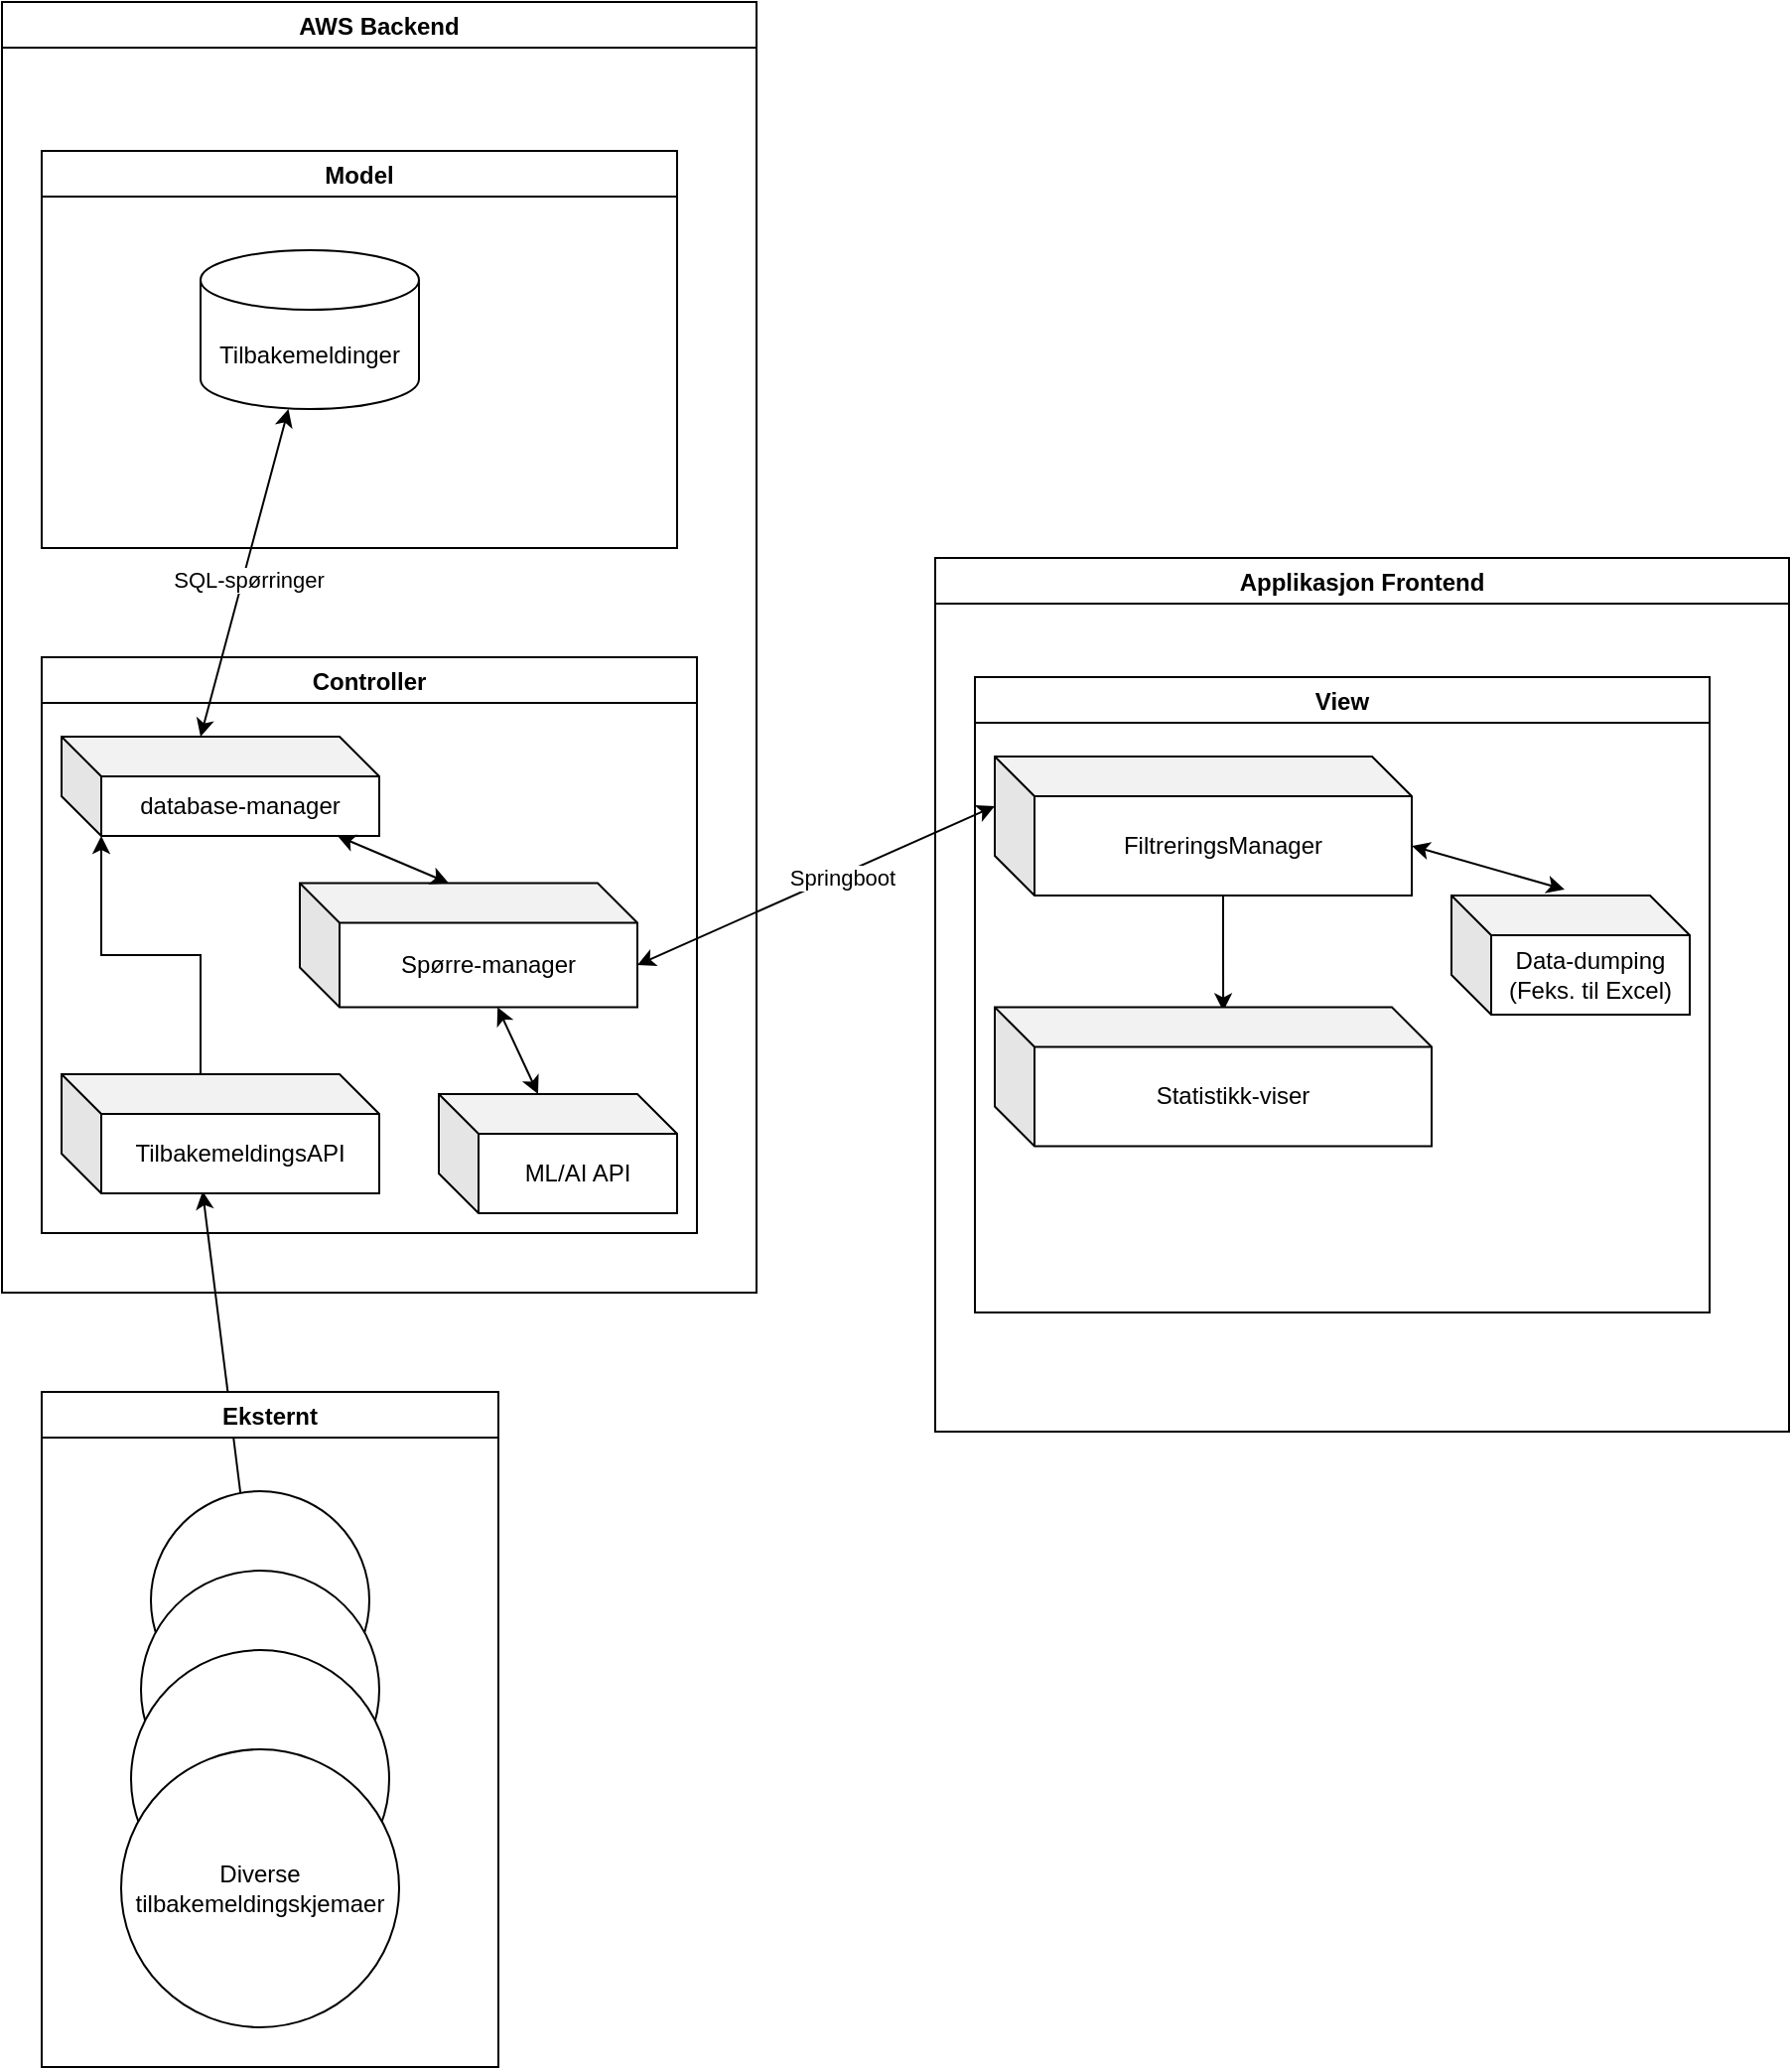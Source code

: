 <mxfile version="20.0.1" type="device"><diagram id="dM-POT153OI8cS8AVvAw" name="Page-1"><mxGraphModel dx="1186" dy="979" grid="1" gridSize="10" guides="1" tooltips="1" connect="1" arrows="1" fold="1" page="1" pageScale="1" pageWidth="827" pageHeight="1169" math="0" shadow="0"><root><mxCell id="0"/><mxCell id="1" parent="0"/><mxCell id="v1eXphg_NmNn20vUA8hA-14" value="" style="endArrow=classic;startArrow=classic;html=1;rounded=0;exitX=0;exitY=0;exitDx=170;exitDy=41.25;exitPerimeter=0;entryX=0;entryY=0;entryDx=0;entryDy=25;entryPerimeter=0;" edge="1" parent="1" source="v1eXphg_NmNn20vUA8hA-11" target="v1eXphg_NmNn20vUA8hA-4"><mxGeometry width="50" height="50" relative="1" as="geometry"><mxPoint x="390" y="420" as="sourcePoint"/><mxPoint x="440" y="370" as="targetPoint"/></mxGeometry></mxCell><mxCell id="v1eXphg_NmNn20vUA8hA-27" value="Springboot" style="edgeLabel;html=1;align=center;verticalAlign=middle;resizable=0;points=[];" vertex="1" connectable="0" parent="v1eXphg_NmNn20vUA8hA-14"><mxGeometry x="0.137" y="-1" relative="1" as="geometry"><mxPoint as="offset"/></mxGeometry></mxCell><mxCell id="v1eXphg_NmNn20vUA8hA-21" value="" style="endArrow=classic;html=1;rounded=0;entryX=0.444;entryY=0.983;entryDx=0;entryDy=0;entryPerimeter=0;exitX=0.5;exitY=0;exitDx=0;exitDy=0;" edge="1" parent="1" source="v1eXphg_NmNn20vUA8hA-18" target="v1eXphg_NmNn20vUA8hA-13"><mxGeometry width="50" height="50" relative="1" as="geometry"><mxPoint x="460" y="870" as="sourcePoint"/><mxPoint x="440" y="660" as="targetPoint"/></mxGeometry></mxCell><mxCell id="v1eXphg_NmNn20vUA8hA-22" value="Eksternt" style="swimlane;" vertex="1" parent="1"><mxGeometry x="30" y="760" width="230" height="340" as="geometry"/></mxCell><mxCell id="v1eXphg_NmNn20vUA8hA-16" value="" style="ellipse;whiteSpace=wrap;html=1;aspect=fixed;" vertex="1" parent="v1eXphg_NmNn20vUA8hA-22"><mxGeometry x="55" y="50" width="110" height="110" as="geometry"/></mxCell><mxCell id="v1eXphg_NmNn20vUA8hA-17" value="" style="ellipse;whiteSpace=wrap;html=1;aspect=fixed;" vertex="1" parent="v1eXphg_NmNn20vUA8hA-22"><mxGeometry x="50" y="90" width="120" height="120" as="geometry"/></mxCell><mxCell id="v1eXphg_NmNn20vUA8hA-18" value="" style="ellipse;whiteSpace=wrap;html=1;aspect=fixed;" vertex="1" parent="v1eXphg_NmNn20vUA8hA-22"><mxGeometry x="45" y="130" width="130" height="130" as="geometry"/></mxCell><mxCell id="v1eXphg_NmNn20vUA8hA-19" value="Diverse tilbakemeldingskjemaer" style="ellipse;whiteSpace=wrap;html=1;aspect=fixed;" vertex="1" parent="v1eXphg_NmNn20vUA8hA-22"><mxGeometry x="40" y="180" width="140" height="140" as="geometry"/></mxCell><mxCell id="v1eXphg_NmNn20vUA8hA-25" value="AWS Backend" style="swimlane;" vertex="1" parent="1"><mxGeometry x="10" y="60" width="380" height="650" as="geometry"/></mxCell><mxCell id="v1eXphg_NmNn20vUA8hA-1" value="Controller" style="swimlane;" vertex="1" parent="v1eXphg_NmNn20vUA8hA-25"><mxGeometry x="20" y="330" width="330" height="290" as="geometry"/></mxCell><mxCell id="v1eXphg_NmNn20vUA8hA-11" value="Spørre-manager" style="shape=cube;whiteSpace=wrap;html=1;boundedLbl=1;backgroundOutline=1;darkOpacity=0.05;darkOpacity2=0.1;" vertex="1" parent="v1eXphg_NmNn20vUA8hA-1"><mxGeometry x="130" y="113.75" width="170" height="62.5" as="geometry"/></mxCell><mxCell id="v1eXphg_NmNn20vUA8hA-13" value="TilbakemeldingsAPI" style="shape=cube;whiteSpace=wrap;html=1;boundedLbl=1;backgroundOutline=1;darkOpacity=0.05;darkOpacity2=0.1;" vertex="1" parent="v1eXphg_NmNn20vUA8hA-1"><mxGeometry x="10" y="210" width="160" height="60" as="geometry"/></mxCell><mxCell id="v1eXphg_NmNn20vUA8hA-29" value="ML/AI API" style="shape=cube;whiteSpace=wrap;html=1;boundedLbl=1;backgroundOutline=1;darkOpacity=0.05;darkOpacity2=0.1;" vertex="1" parent="v1eXphg_NmNn20vUA8hA-1"><mxGeometry x="200" y="220" width="120" height="60" as="geometry"/></mxCell><mxCell id="v1eXphg_NmNn20vUA8hA-30" value="" style="endArrow=classic;startArrow=classic;html=1;rounded=0;exitX=0;exitY=0;exitDx=50;exitDy=0;exitPerimeter=0;" edge="1" parent="v1eXphg_NmNn20vUA8hA-1" source="v1eXphg_NmNn20vUA8hA-29" target="v1eXphg_NmNn20vUA8hA-11"><mxGeometry width="50" height="50" relative="1" as="geometry"><mxPoint x="350" y="60" as="sourcePoint"/><mxPoint x="400" y="10" as="targetPoint"/></mxGeometry></mxCell><mxCell id="v1eXphg_NmNn20vUA8hA-34" value="database-manager" style="shape=cube;whiteSpace=wrap;html=1;boundedLbl=1;backgroundOutline=1;darkOpacity=0.05;darkOpacity2=0.1;" vertex="1" parent="v1eXphg_NmNn20vUA8hA-1"><mxGeometry x="10" y="40" width="160" height="50" as="geometry"/></mxCell><mxCell id="v1eXphg_NmNn20vUA8hA-15" style="edgeStyle=orthogonalEdgeStyle;rounded=0;orthogonalLoop=1;jettySize=auto;html=1;exitX=0;exitY=0;exitDx=70;exitDy=0;exitPerimeter=0;entryX=0;entryY=0;entryDx=20;entryDy=50;entryPerimeter=0;" edge="1" parent="v1eXphg_NmNn20vUA8hA-1" source="v1eXphg_NmNn20vUA8hA-13" target="v1eXphg_NmNn20vUA8hA-34"><mxGeometry relative="1" as="geometry"/></mxCell><mxCell id="v1eXphg_NmNn20vUA8hA-12" value="" style="endArrow=classic;startArrow=classic;html=1;rounded=0;exitX=0;exitY=0;exitDx=75;exitDy=0;exitPerimeter=0;" edge="1" parent="v1eXphg_NmNn20vUA8hA-1" source="v1eXphg_NmNn20vUA8hA-11" target="v1eXphg_NmNn20vUA8hA-34"><mxGeometry width="50" height="50" relative="1" as="geometry"><mxPoint x="360" y="-15" as="sourcePoint"/><mxPoint x="410" y="-65" as="targetPoint"/></mxGeometry></mxCell><mxCell id="v1eXphg_NmNn20vUA8hA-3" value="Model" style="swimlane;" vertex="1" parent="v1eXphg_NmNn20vUA8hA-25"><mxGeometry x="20" y="75" width="320" height="200" as="geometry"><mxRectangle x="30" y="180" width="70" height="23" as="alternateBounds"/></mxGeometry></mxCell><mxCell id="v1eXphg_NmNn20vUA8hA-6" value="Tilbakemeldinger" style="shape=cylinder3;whiteSpace=wrap;html=1;boundedLbl=1;backgroundOutline=1;size=15;" vertex="1" parent="v1eXphg_NmNn20vUA8hA-3"><mxGeometry x="80" y="50" width="110" height="80" as="geometry"/></mxCell><mxCell id="v1eXphg_NmNn20vUA8hA-35" value="" style="endArrow=classic;startArrow=classic;html=1;rounded=0;exitX=0;exitY=0;exitDx=70;exitDy=0;exitPerimeter=0;" edge="1" parent="v1eXphg_NmNn20vUA8hA-25" source="v1eXphg_NmNn20vUA8hA-34" target="v1eXphg_NmNn20vUA8hA-6"><mxGeometry width="50" height="50" relative="1" as="geometry"><mxPoint x="370" y="390" as="sourcePoint"/><mxPoint x="420" y="340" as="targetPoint"/></mxGeometry></mxCell><mxCell id="v1eXphg_NmNn20vUA8hA-36" value="SQL-spørringer" style="edgeLabel;html=1;align=center;verticalAlign=middle;resizable=0;points=[];" vertex="1" connectable="0" parent="v1eXphg_NmNn20vUA8hA-35"><mxGeometry x="-0.037" y="-2" relative="1" as="geometry"><mxPoint as="offset"/></mxGeometry></mxCell><mxCell id="v1eXphg_NmNn20vUA8hA-26" value="Applikasjon Frontend" style="swimlane;" vertex="1" parent="1"><mxGeometry x="480" y="340" width="430" height="440" as="geometry"/></mxCell><mxCell id="v1eXphg_NmNn20vUA8hA-4" value="FiltreringsManager" style="shape=cube;whiteSpace=wrap;html=1;boundedLbl=1;backgroundOutline=1;darkOpacity=0.05;darkOpacity2=0.1;" vertex="1" parent="v1eXphg_NmNn20vUA8hA-26"><mxGeometry x="30" y="100" width="210" height="70" as="geometry"/></mxCell><mxCell id="v1eXphg_NmNn20vUA8hA-8" style="edgeStyle=orthogonalEdgeStyle;rounded=0;orthogonalLoop=1;jettySize=auto;html=1;exitX=0;exitY=0;exitDx=115;exitDy=70;exitPerimeter=0;entryX=0.523;entryY=0.029;entryDx=0;entryDy=0;entryPerimeter=0;" edge="1" parent="v1eXphg_NmNn20vUA8hA-26" source="v1eXphg_NmNn20vUA8hA-4" target="v1eXphg_NmNn20vUA8hA-5"><mxGeometry relative="1" as="geometry"/></mxCell><mxCell id="v1eXphg_NmNn20vUA8hA-31" value="Data-dumping&lt;br&gt;(Feks. til Excel)" style="shape=cube;whiteSpace=wrap;html=1;boundedLbl=1;backgroundOutline=1;darkOpacity=0.05;darkOpacity2=0.1;" vertex="1" parent="v1eXphg_NmNn20vUA8hA-26"><mxGeometry x="260" y="170" width="120" height="60" as="geometry"/></mxCell><mxCell id="v1eXphg_NmNn20vUA8hA-2" value="View" style="swimlane;" vertex="1" parent="v1eXphg_NmNn20vUA8hA-26"><mxGeometry x="20" y="60" width="370" height="320" as="geometry"/></mxCell><mxCell id="v1eXphg_NmNn20vUA8hA-5" value="Statistikk-viser" style="shape=cube;whiteSpace=wrap;html=1;boundedLbl=1;backgroundOutline=1;darkOpacity=0.05;darkOpacity2=0.1;" vertex="1" parent="v1eXphg_NmNn20vUA8hA-2"><mxGeometry x="10" y="166.25" width="220" height="70" as="geometry"/></mxCell><mxCell id="v1eXphg_NmNn20vUA8hA-33" value="" style="endArrow=classic;startArrow=classic;html=1;rounded=0;exitX=0.475;exitY=-0.05;exitDx=0;exitDy=0;exitPerimeter=0;entryX=0;entryY=0;entryDx=210;entryDy=45;entryPerimeter=0;" edge="1" parent="v1eXphg_NmNn20vUA8hA-26" source="v1eXphg_NmNn20vUA8hA-31" target="v1eXphg_NmNn20vUA8hA-4"><mxGeometry width="50" height="50" relative="1" as="geometry"><mxPoint x="-100" y="110" as="sourcePoint"/><mxPoint x="190" y="150" as="targetPoint"/></mxGeometry></mxCell></root></mxGraphModel></diagram></mxfile>